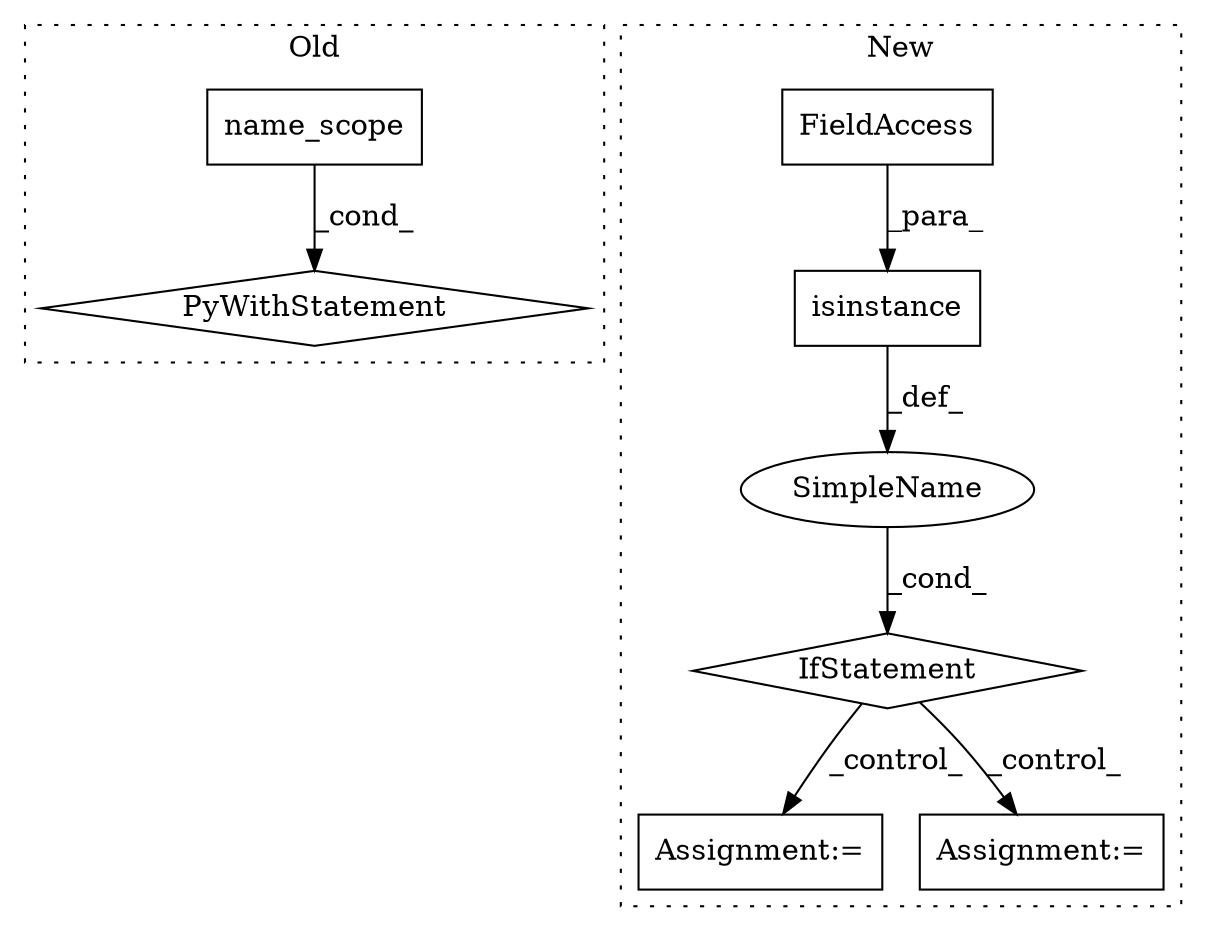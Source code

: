 digraph G {
subgraph cluster0 {
1 [label="name_scope" a="32" s="3598,3621" l="11,1" shape="box"];
7 [label="PyWithStatement" a="104" s="3577,3622" l="10,2" shape="diamond"];
label = "Old";
style="dotted";
}
subgraph cluster1 {
2 [label="isinstance" a="32" s="4709,4773" l="11,1" shape="box"];
3 [label="IfStatement" a="25" s="4705,4774" l="4,2" shape="diamond"];
4 [label="Assignment:=" a="7" s="4857" l="1" shape="box"];
5 [label="SimpleName" a="42" s="" l="" shape="ellipse"];
6 [label="Assignment:=" a="7" s="4888" l="1" shape="box"];
8 [label="FieldAccess" a="22" s="4739" l="34" shape="box"];
label = "New";
style="dotted";
}
1 -> 7 [label="_cond_"];
2 -> 5 [label="_def_"];
3 -> 6 [label="_control_"];
3 -> 4 [label="_control_"];
5 -> 3 [label="_cond_"];
8 -> 2 [label="_para_"];
}